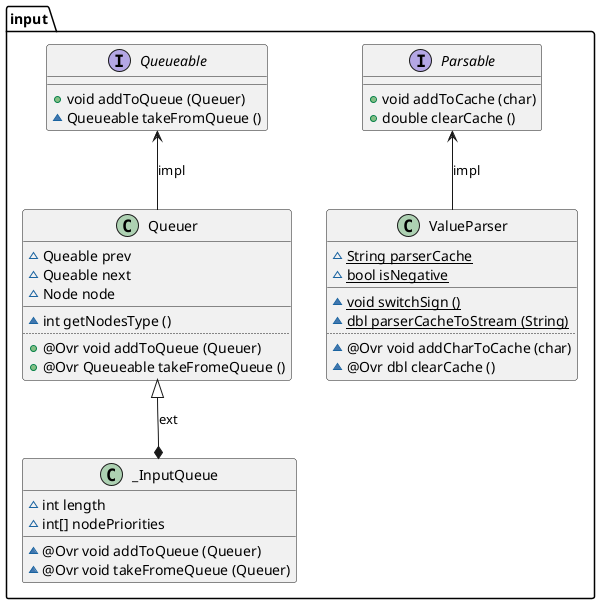 @startuml

package input{

    interface Parsable{
            + {method} void addToCache (char)
            + {method} double clearCache ()
    }

    class ValueParser{
            ~ {field} {static} String parserCache
            ~ {field} {static} bool isNegative
        __
            ~ {method} {static} void switchSign ()
            ~ {method} {static} dbl parserCacheToStream (String)
        ..
            ~ {method} @Ovr void addCharToCache (char)
            ~ {method} @Ovr dbl clearCache ()
    }

    interface Queueable{
            + {method} void addToQueue (Queuer)
            ~ {method} Queueable takeFromQueue ()
    }

    class _InputQueue{
            ~ {field} int length
            ~ {field} int[] nodePriorities
        __
            ~ {method} @Ovr void addToQueue (Queuer)
            ~ {method} @Ovr void takeFromeQueue (Queuer)
    }

    class Queuer{
            ~ {field} Queable prev
            ~ {field} Queable next
            ~ {field} Node node
        __
            ~ {method} int getNodesType ()
        ..
            + {method} @Ovr void addToQueue (Queuer)
            + {method} @Ovr Queueable takeFromeQueue ()
    }

    Parsable        <--     ValueParser     : impl
    Queuer          <|--*   _InputQueue     : ext
    Queueable       <--     Queuer          : impl

@enduml